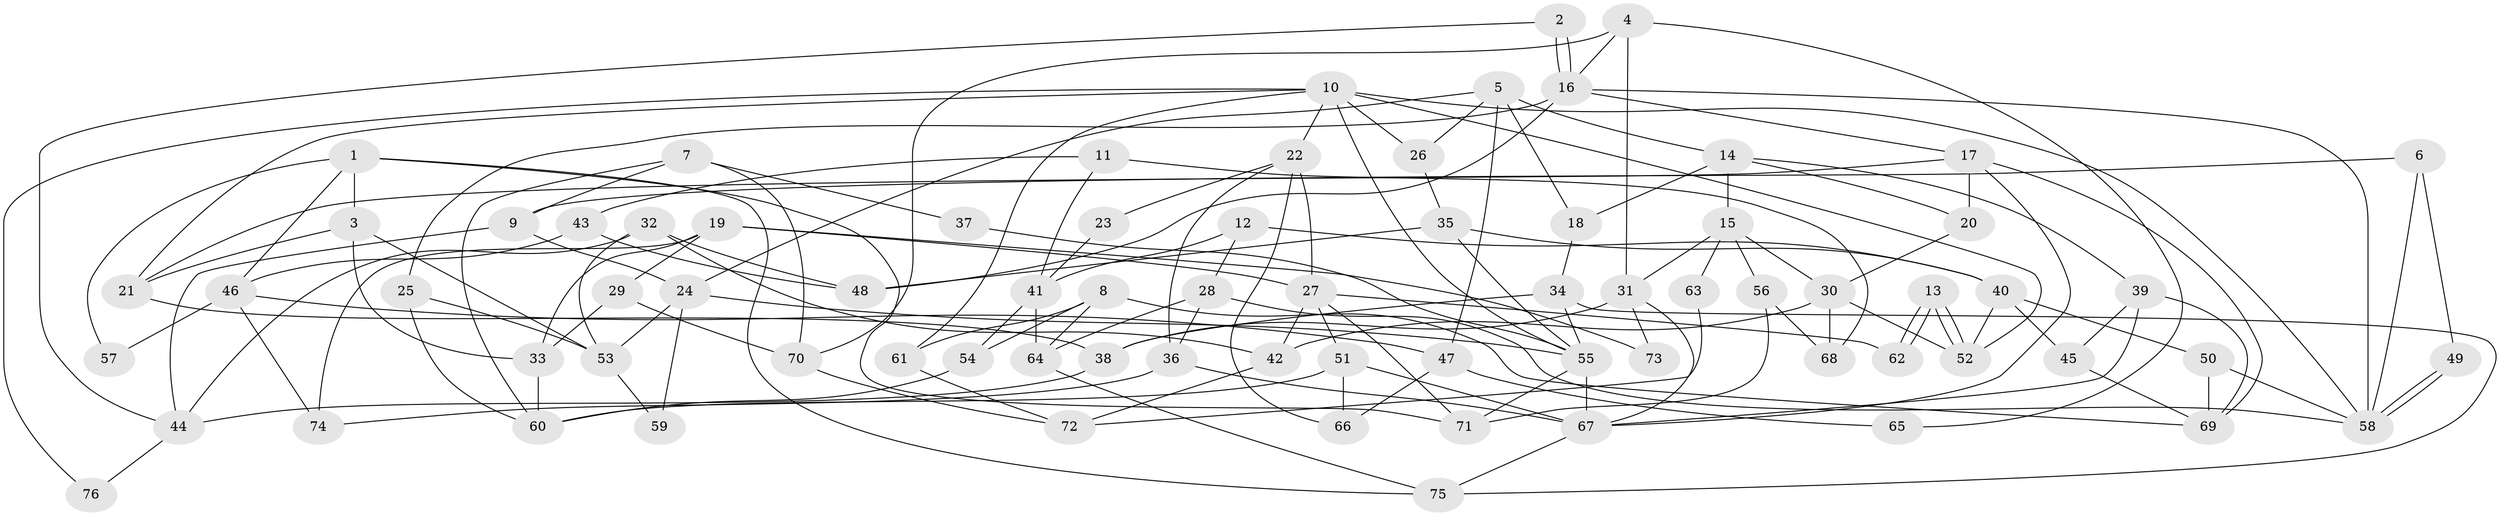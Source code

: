 // Generated by graph-tools (version 1.1) at 2025/11/02/27/25 16:11:22]
// undirected, 76 vertices, 152 edges
graph export_dot {
graph [start="1"]
  node [color=gray90,style=filled];
  1;
  2;
  3;
  4;
  5;
  6;
  7;
  8;
  9;
  10;
  11;
  12;
  13;
  14;
  15;
  16;
  17;
  18;
  19;
  20;
  21;
  22;
  23;
  24;
  25;
  26;
  27;
  28;
  29;
  30;
  31;
  32;
  33;
  34;
  35;
  36;
  37;
  38;
  39;
  40;
  41;
  42;
  43;
  44;
  45;
  46;
  47;
  48;
  49;
  50;
  51;
  52;
  53;
  54;
  55;
  56;
  57;
  58;
  59;
  60;
  61;
  62;
  63;
  64;
  65;
  66;
  67;
  68;
  69;
  70;
  71;
  72;
  73;
  74;
  75;
  76;
  1 -- 71;
  1 -- 75;
  1 -- 3;
  1 -- 46;
  1 -- 57;
  2 -- 16;
  2 -- 16;
  2 -- 44;
  3 -- 53;
  3 -- 21;
  3 -- 33;
  4 -- 70;
  4 -- 31;
  4 -- 16;
  4 -- 65;
  5 -- 26;
  5 -- 14;
  5 -- 18;
  5 -- 24;
  5 -- 47;
  6 -- 9;
  6 -- 58;
  6 -- 49;
  7 -- 9;
  7 -- 60;
  7 -- 37;
  7 -- 70;
  8 -- 69;
  8 -- 64;
  8 -- 54;
  8 -- 61;
  9 -- 24;
  9 -- 44;
  10 -- 21;
  10 -- 58;
  10 -- 22;
  10 -- 26;
  10 -- 52;
  10 -- 55;
  10 -- 61;
  10 -- 76;
  11 -- 43;
  11 -- 68;
  11 -- 41;
  12 -- 28;
  12 -- 40;
  12 -- 41;
  13 -- 52;
  13 -- 52;
  13 -- 62;
  13 -- 62;
  14 -- 20;
  14 -- 39;
  14 -- 15;
  14 -- 18;
  15 -- 30;
  15 -- 31;
  15 -- 56;
  15 -- 63;
  16 -- 17;
  16 -- 25;
  16 -- 48;
  16 -- 58;
  17 -- 21;
  17 -- 20;
  17 -- 67;
  17 -- 69;
  18 -- 34;
  19 -- 33;
  19 -- 27;
  19 -- 29;
  19 -- 73;
  19 -- 74;
  20 -- 30;
  21 -- 38;
  22 -- 66;
  22 -- 23;
  22 -- 27;
  22 -- 36;
  23 -- 41;
  24 -- 55;
  24 -- 53;
  24 -- 59;
  25 -- 60;
  25 -- 53;
  26 -- 35;
  27 -- 51;
  27 -- 42;
  27 -- 62;
  27 -- 71;
  28 -- 58;
  28 -- 64;
  28 -- 36;
  29 -- 70;
  29 -- 33;
  30 -- 52;
  30 -- 42;
  30 -- 68;
  31 -- 67;
  31 -- 38;
  31 -- 73;
  32 -- 48;
  32 -- 53;
  32 -- 42;
  32 -- 44;
  33 -- 60;
  34 -- 55;
  34 -- 38;
  34 -- 75;
  35 -- 55;
  35 -- 40;
  35 -- 48;
  36 -- 67;
  36 -- 74;
  37 -- 55;
  38 -- 44;
  39 -- 45;
  39 -- 67;
  39 -- 69;
  40 -- 52;
  40 -- 50;
  40 -- 45;
  41 -- 54;
  41 -- 64;
  42 -- 72;
  43 -- 48;
  43 -- 46;
  44 -- 76;
  45 -- 69;
  46 -- 74;
  46 -- 47;
  46 -- 57;
  47 -- 65;
  47 -- 66;
  49 -- 58;
  49 -- 58;
  50 -- 58;
  50 -- 69;
  51 -- 67;
  51 -- 60;
  51 -- 66;
  53 -- 59;
  54 -- 60;
  55 -- 67;
  55 -- 71;
  56 -- 71;
  56 -- 68;
  61 -- 72;
  63 -- 72;
  64 -- 75;
  67 -- 75;
  70 -- 72;
}
